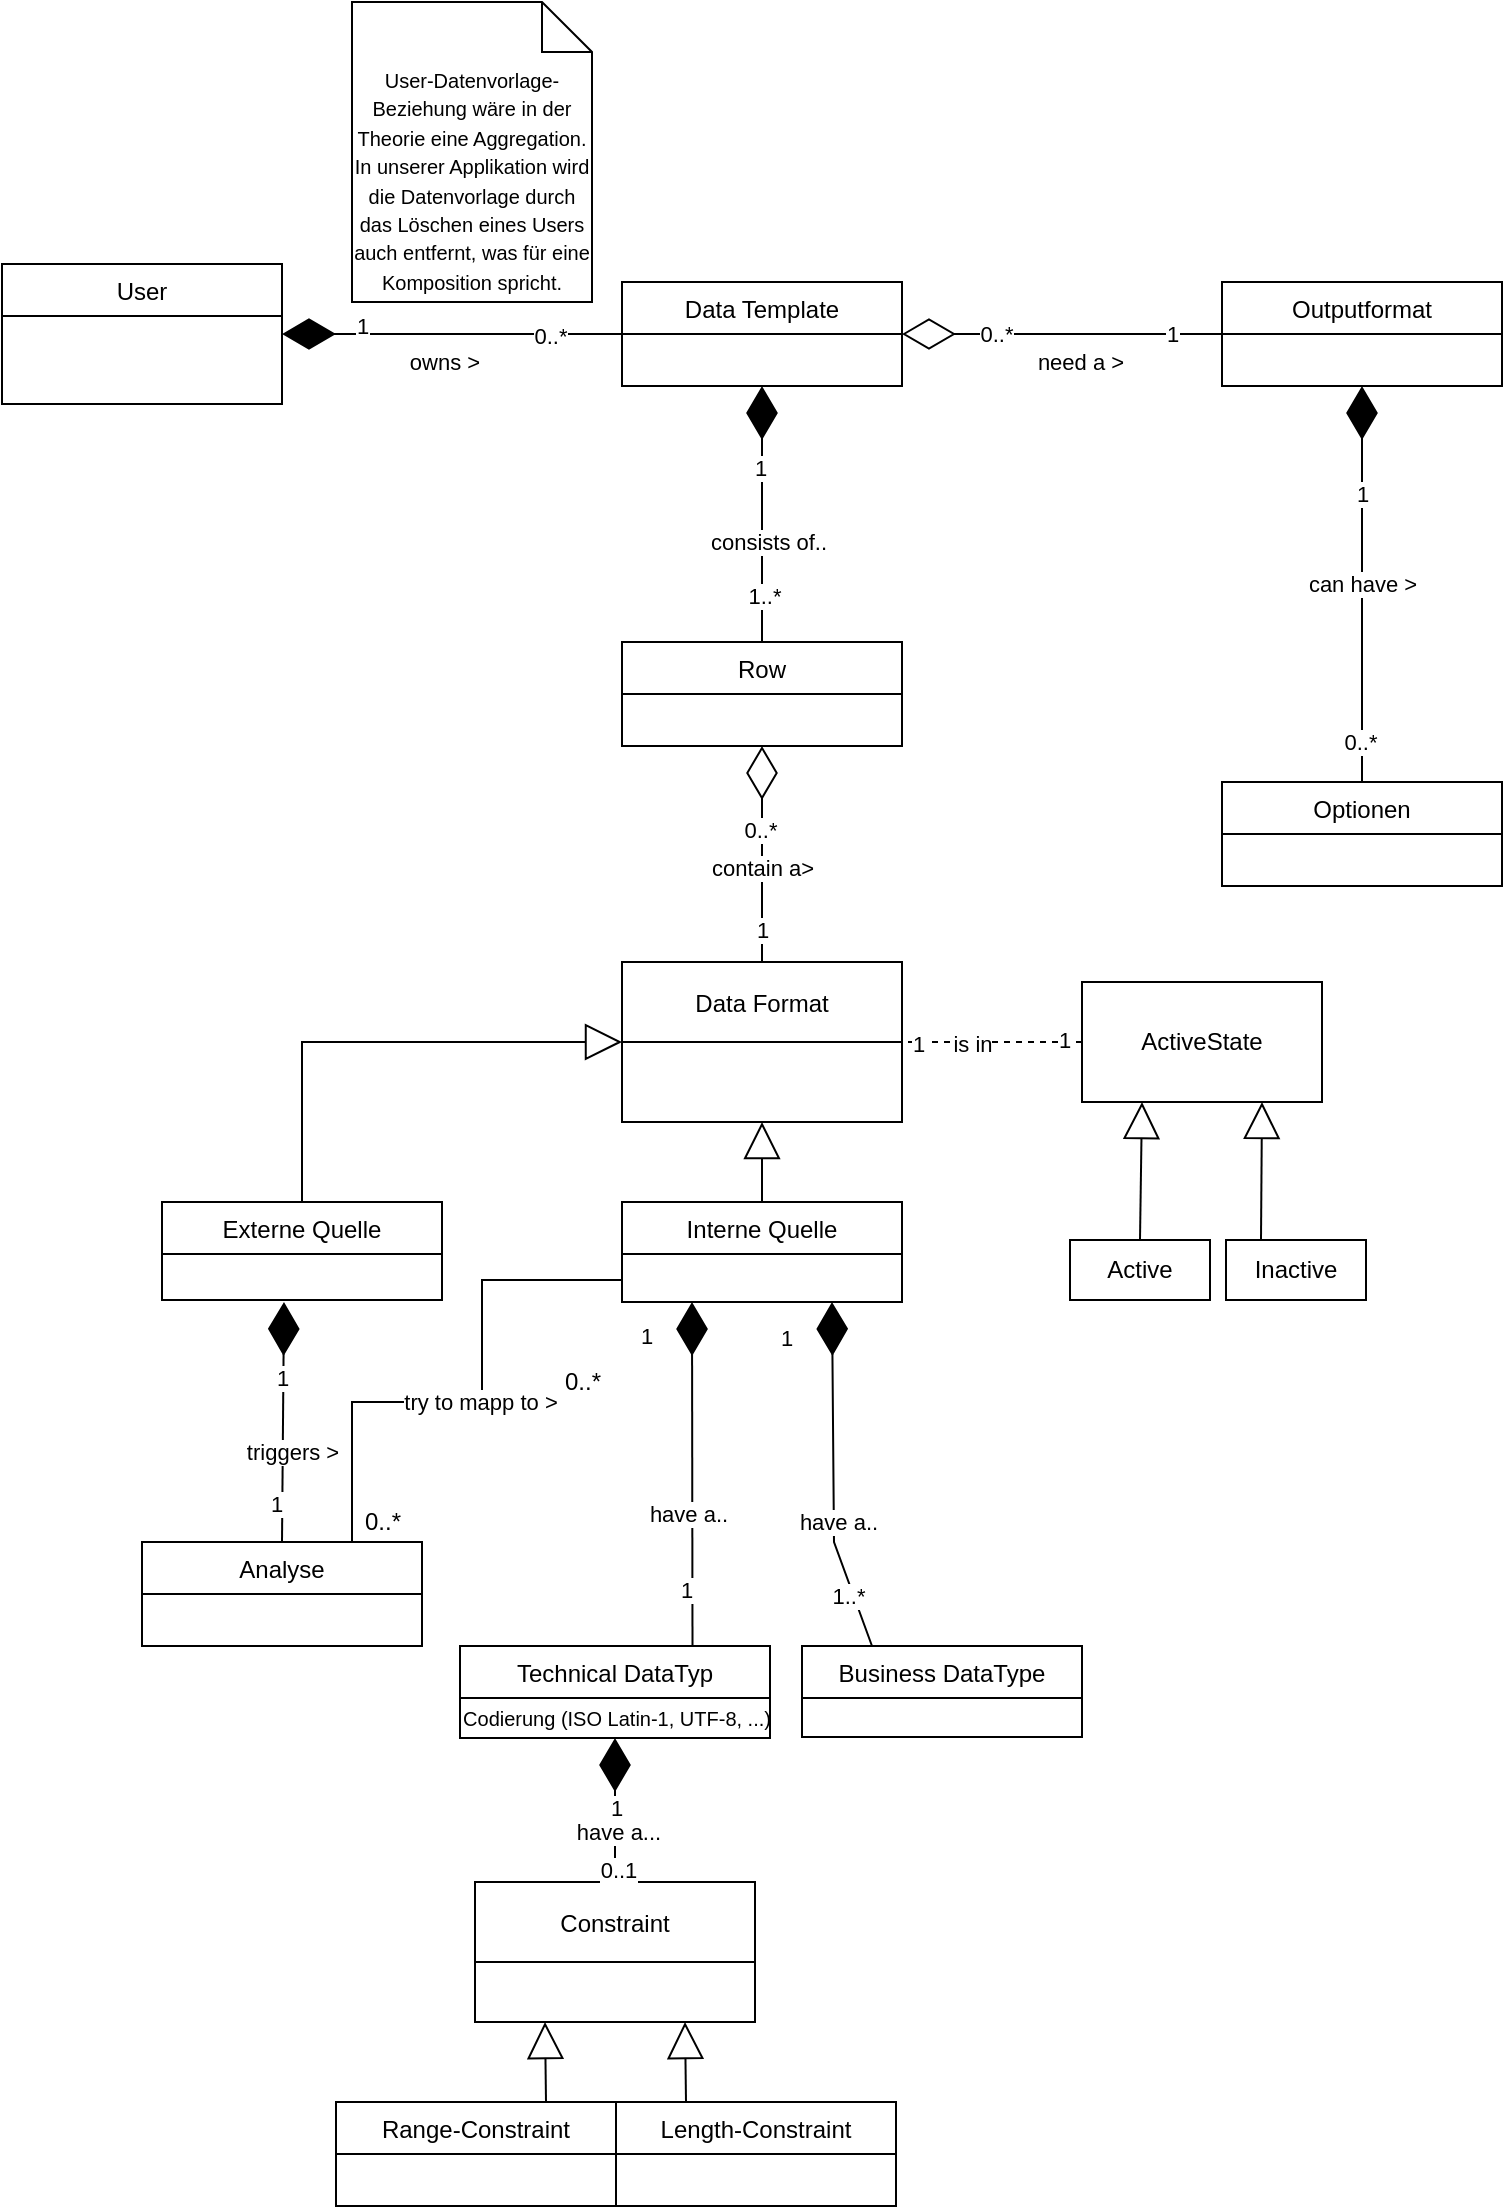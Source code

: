 <mxfile version="17.1.3" type="github">
  <diagram name="Page-1" id="b5b7bab2-c9e2-2cf4-8b2a-24fd1a2a6d21">
    <mxGraphModel dx="1407" dy="1999" grid="1" gridSize="10" guides="1" tooltips="1" connect="1" arrows="1" fold="1" page="1" pageScale="1" pageWidth="827" pageHeight="1169" background="none" math="0" shadow="0">
      <root>
        <mxCell id="0" />
        <mxCell id="1" parent="0" />
        <mxCell id="5kwqAGzHCGocQKJuiB-L-2" value="User" style="swimlane;fontStyle=0;childLayout=stackLayout;horizontal=1;startSize=26;fillColor=none;horizontalStack=0;resizeParent=1;resizeParentMax=0;resizeLast=0;collapsible=1;marginBottom=0;" parent="1" vertex="1">
          <mxGeometry x="90" y="81" width="140" height="70" as="geometry">
            <mxRectangle x="90" y="90" width="60" height="26" as="alternateBounds" />
          </mxGeometry>
        </mxCell>
        <mxCell id="5kwqAGzHCGocQKJuiB-L-10" value="Data Template" style="swimlane;fontStyle=0;childLayout=stackLayout;horizontal=1;startSize=26;fillColor=none;horizontalStack=0;resizeParent=1;resizeParentMax=0;resizeLast=0;collapsible=1;marginBottom=0;" parent="1" vertex="1">
          <mxGeometry x="400" y="90" width="140" height="52" as="geometry" />
        </mxCell>
        <mxCell id="5kwqAGzHCGocQKJuiB-L-11" value="Externe Quelle" style="swimlane;fontStyle=0;childLayout=stackLayout;horizontal=1;startSize=26;fillColor=none;horizontalStack=0;resizeParent=1;resizeParentMax=0;resizeLast=0;collapsible=1;marginBottom=0;" parent="1" vertex="1">
          <mxGeometry x="170" y="550" width="140" height="49" as="geometry" />
        </mxCell>
        <mxCell id="5kwqAGzHCGocQKJuiB-L-12" value="Row" style="swimlane;fontStyle=0;childLayout=stackLayout;horizontal=1;startSize=26;fillColor=none;horizontalStack=0;resizeParent=1;resizeParentMax=0;resizeLast=0;collapsible=1;marginBottom=0;" parent="1" vertex="1">
          <mxGeometry x="400" y="270" width="140" height="52" as="geometry" />
        </mxCell>
        <mxCell id="5kwqAGzHCGocQKJuiB-L-14" value="Interne Quelle" style="swimlane;fontStyle=0;childLayout=stackLayout;horizontal=1;startSize=26;fillColor=none;horizontalStack=0;resizeParent=1;resizeParentMax=0;resizeLast=0;collapsible=1;marginBottom=0;" parent="1" vertex="1">
          <mxGeometry x="400" y="550" width="140" height="50" as="geometry" />
        </mxCell>
        <mxCell id="5kwqAGzHCGocQKJuiB-L-15" value="Technical DataTyp" style="swimlane;fontStyle=0;childLayout=stackLayout;horizontal=1;startSize=26;fillColor=none;horizontalStack=0;resizeParent=1;resizeParentMax=0;resizeLast=0;collapsible=1;marginBottom=0;" parent="1" vertex="1">
          <mxGeometry x="319" y="772" width="155" height="46" as="geometry" />
        </mxCell>
        <mxCell id="5kwqAGzHCGocQKJuiB-L-73" value="Codierung (ISO Latin-1, UTF-8, ...)" style="text;html=1;align=center;verticalAlign=middle;resizable=0;points=[];autosize=1;strokeColor=none;fillColor=none;fontSize=10;" parent="5kwqAGzHCGocQKJuiB-L-15" vertex="1">
          <mxGeometry y="26" width="155" height="20" as="geometry" />
        </mxCell>
        <mxCell id="5kwqAGzHCGocQKJuiB-L-16" value="Business DataType" style="swimlane;fontStyle=0;childLayout=stackLayout;horizontal=1;startSize=26;fillColor=none;horizontalStack=0;resizeParent=1;resizeParentMax=0;resizeLast=0;collapsible=1;marginBottom=0;" parent="1" vertex="1">
          <mxGeometry x="490" y="772" width="140" height="45.5" as="geometry" />
        </mxCell>
        <mxCell id="5kwqAGzHCGocQKJuiB-L-19" value="Outputformat" style="swimlane;fontStyle=0;childLayout=stackLayout;horizontal=1;startSize=26;fillColor=none;horizontalStack=0;resizeParent=1;resizeParentMax=0;resizeLast=0;collapsible=1;marginBottom=0;" parent="1" vertex="1">
          <mxGeometry x="700" y="90" width="140" height="52" as="geometry" />
        </mxCell>
        <mxCell id="5kwqAGzHCGocQKJuiB-L-20" value="Optionen" style="swimlane;fontStyle=0;childLayout=stackLayout;horizontal=1;startSize=26;fillColor=none;horizontalStack=0;resizeParent=1;resizeParentMax=0;resizeLast=0;collapsible=1;marginBottom=0;" parent="1" vertex="1">
          <mxGeometry x="700" y="340" width="140" height="52" as="geometry" />
        </mxCell>
        <mxCell id="5kwqAGzHCGocQKJuiB-L-22" value="" style="endArrow=diamondThin;endFill=1;endSize=24;html=1;rounded=0;entryX=0.75;entryY=1;entryDx=0;entryDy=0;exitX=0.25;exitY=0;exitDx=0;exitDy=0;" parent="1" source="5kwqAGzHCGocQKJuiB-L-16" target="5kwqAGzHCGocQKJuiB-L-14" edge="1">
          <mxGeometry width="160" relative="1" as="geometry">
            <mxPoint x="590" y="677" as="sourcePoint" />
            <mxPoint x="750" y="677" as="targetPoint" />
            <Array as="points">
              <mxPoint x="506" y="720" />
            </Array>
          </mxGeometry>
        </mxCell>
        <mxCell id="5kwqAGzHCGocQKJuiB-L-23" value="1..*" style="edgeLabel;html=1;align=center;verticalAlign=middle;resizable=0;points=[];" parent="5kwqAGzHCGocQKJuiB-L-22" vertex="1" connectable="0">
          <mxGeometry x="-0.675" y="3" relative="1" as="geometry">
            <mxPoint as="offset" />
          </mxGeometry>
        </mxCell>
        <mxCell id="5kwqAGzHCGocQKJuiB-L-24" value="1" style="edgeLabel;html=1;align=center;verticalAlign=middle;resizable=0;points=[];" parent="5kwqAGzHCGocQKJuiB-L-22" vertex="1" connectable="0">
          <mxGeometry x="0.8" y="-1" relative="1" as="geometry">
            <mxPoint x="-24" as="offset" />
          </mxGeometry>
        </mxCell>
        <mxCell id="5McdVCyCTPImFvAT5yMa-20" value="have a.." style="edgeLabel;html=1;align=center;verticalAlign=middle;resizable=0;points=[];" vertex="1" connectable="0" parent="5kwqAGzHCGocQKJuiB-L-22">
          <mxGeometry x="0.115" y="-2" relative="1" as="geometry">
            <mxPoint y="32" as="offset" />
          </mxGeometry>
        </mxCell>
        <mxCell id="5kwqAGzHCGocQKJuiB-L-26" value="" style="endArrow=diamondThin;endFill=1;endSize=24;html=1;rounded=0;exitX=0.75;exitY=0;exitDx=0;exitDy=0;entryX=0.25;entryY=1;entryDx=0;entryDy=0;" parent="1" source="5kwqAGzHCGocQKJuiB-L-15" target="5kwqAGzHCGocQKJuiB-L-14" edge="1">
          <mxGeometry width="160" relative="1" as="geometry">
            <mxPoint x="400" y="737" as="sourcePoint" />
            <mxPoint x="380" y="707" as="targetPoint" />
          </mxGeometry>
        </mxCell>
        <mxCell id="5kwqAGzHCGocQKJuiB-L-27" value="1" style="edgeLabel;html=1;align=center;verticalAlign=middle;resizable=0;points=[];" parent="5kwqAGzHCGocQKJuiB-L-26" vertex="1" connectable="0">
          <mxGeometry x="-0.675" y="3" relative="1" as="geometry">
            <mxPoint as="offset" />
          </mxGeometry>
        </mxCell>
        <mxCell id="5kwqAGzHCGocQKJuiB-L-28" value="1" style="edgeLabel;html=1;align=center;verticalAlign=middle;resizable=0;points=[];" parent="5kwqAGzHCGocQKJuiB-L-26" vertex="1" connectable="0">
          <mxGeometry x="0.8" y="-1" relative="1" as="geometry">
            <mxPoint x="-24" as="offset" />
          </mxGeometry>
        </mxCell>
        <mxCell id="5McdVCyCTPImFvAT5yMa-19" value="have a.." style="edgeLabel;html=1;align=center;verticalAlign=middle;resizable=0;points=[];" vertex="1" connectable="0" parent="5kwqAGzHCGocQKJuiB-L-26">
          <mxGeometry x="-0.233" y="2" relative="1" as="geometry">
            <mxPoint as="offset" />
          </mxGeometry>
        </mxCell>
        <mxCell id="5kwqAGzHCGocQKJuiB-L-29" value="Constraint" style="swimlane;fontStyle=0;childLayout=stackLayout;horizontal=1;startSize=40;fillColor=none;horizontalStack=0;resizeParent=1;resizeParentMax=0;resizeLast=0;collapsible=1;marginBottom=0;" parent="1" vertex="1">
          <mxGeometry x="326.5" y="890" width="140" height="70" as="geometry" />
        </mxCell>
        <mxCell id="5kwqAGzHCGocQKJuiB-L-30" value="" style="endArrow=diamondThin;endFill=1;endSize=24;html=1;rounded=0;entryX=0.5;entryY=1;entryDx=0;entryDy=0;exitX=0.5;exitY=0;exitDx=0;exitDy=0;" parent="1" source="5kwqAGzHCGocQKJuiB-L-29" target="5kwqAGzHCGocQKJuiB-L-15" edge="1">
          <mxGeometry width="160" relative="1" as="geometry">
            <mxPoint x="159" y="857" as="sourcePoint" />
            <mxPoint x="319" y="857" as="targetPoint" />
          </mxGeometry>
        </mxCell>
        <mxCell id="5kwqAGzHCGocQKJuiB-L-31" value="0..1" style="edgeLabel;html=1;align=center;verticalAlign=middle;resizable=0;points=[];" parent="5kwqAGzHCGocQKJuiB-L-30" vertex="1" connectable="0">
          <mxGeometry x="-0.823" y="-1" relative="1" as="geometry">
            <mxPoint as="offset" />
          </mxGeometry>
        </mxCell>
        <mxCell id="5kwqAGzHCGocQKJuiB-L-32" value="1" style="edgeLabel;html=1;align=center;verticalAlign=middle;resizable=0;points=[];" parent="5kwqAGzHCGocQKJuiB-L-30" vertex="1" connectable="0">
          <mxGeometry x="0.47" relative="1" as="geometry">
            <mxPoint y="16" as="offset" />
          </mxGeometry>
        </mxCell>
        <mxCell id="5McdVCyCTPImFvAT5yMa-18" value="have a..." style="edgeLabel;html=1;align=center;verticalAlign=middle;resizable=0;points=[];" vertex="1" connectable="0" parent="5kwqAGzHCGocQKJuiB-L-30">
          <mxGeometry x="-0.451" y="-1" relative="1" as="geometry">
            <mxPoint y="-5" as="offset" />
          </mxGeometry>
        </mxCell>
        <mxCell id="5kwqAGzHCGocQKJuiB-L-33" value="Range-Constraint" style="swimlane;fontStyle=0;childLayout=stackLayout;horizontal=1;startSize=26;fillColor=none;horizontalStack=0;resizeParent=1;resizeParentMax=0;resizeLast=0;collapsible=1;marginBottom=0;" parent="1" vertex="1">
          <mxGeometry x="257" y="1000" width="140" height="52" as="geometry" />
        </mxCell>
        <mxCell id="5kwqAGzHCGocQKJuiB-L-34" value="Length-Constraint" style="swimlane;fontStyle=0;childLayout=stackLayout;horizontal=1;startSize=26;fillColor=none;horizontalStack=0;resizeParent=1;resizeParentMax=0;resizeLast=0;collapsible=1;marginBottom=0;" parent="1" vertex="1">
          <mxGeometry x="397" y="1000" width="140" height="52" as="geometry" />
        </mxCell>
        <mxCell id="5kwqAGzHCGocQKJuiB-L-35" value="" style="endArrow=block;endSize=16;endFill=0;html=1;rounded=0;exitX=0.75;exitY=0;exitDx=0;exitDy=0;entryX=0.25;entryY=1;entryDx=0;entryDy=0;" parent="1" source="5kwqAGzHCGocQKJuiB-L-33" target="5kwqAGzHCGocQKJuiB-L-29" edge="1">
          <mxGeometry width="160" relative="1" as="geometry">
            <mxPoint x="250" y="1087" as="sourcePoint" />
            <mxPoint x="410" y="1087" as="targetPoint" />
          </mxGeometry>
        </mxCell>
        <mxCell id="5kwqAGzHCGocQKJuiB-L-36" value="" style="endArrow=block;endSize=16;endFill=0;html=1;rounded=0;exitX=0.25;exitY=0;exitDx=0;exitDy=0;entryX=0.75;entryY=1;entryDx=0;entryDy=0;" parent="1" source="5kwqAGzHCGocQKJuiB-L-34" edge="1" target="5kwqAGzHCGocQKJuiB-L-29">
          <mxGeometry width="160" relative="1" as="geometry">
            <mxPoint x="330" y="1117" as="sourcePoint" />
            <mxPoint x="424" y="1027" as="targetPoint" />
          </mxGeometry>
        </mxCell>
        <mxCell id="5kwqAGzHCGocQKJuiB-L-40" value="Data Format" style="swimlane;fontStyle=0;childLayout=stackLayout;horizontal=1;startSize=40;fillColor=none;horizontalStack=0;resizeParent=1;resizeParentMax=0;resizeLast=0;collapsible=1;marginBottom=0;" parent="1" vertex="1">
          <mxGeometry x="400" y="430" width="140" height="80" as="geometry" />
        </mxCell>
        <mxCell id="5kwqAGzHCGocQKJuiB-L-41" value="" style="endArrow=block;endSize=16;endFill=0;html=1;rounded=0;entryX=0.5;entryY=1;entryDx=0;entryDy=0;exitX=0.5;exitY=0;exitDx=0;exitDy=0;" parent="1" source="5kwqAGzHCGocQKJuiB-L-14" target="5kwqAGzHCGocQKJuiB-L-40" edge="1">
          <mxGeometry width="160" relative="1" as="geometry">
            <mxPoint x="150" y="580" as="sourcePoint" />
            <mxPoint x="310" y="580" as="targetPoint" />
          </mxGeometry>
        </mxCell>
        <mxCell id="5kwqAGzHCGocQKJuiB-L-42" value="" style="endArrow=block;endSize=16;endFill=0;html=1;rounded=0;exitX=0.5;exitY=0;exitDx=0;exitDy=0;entryX=0;entryY=0.5;entryDx=0;entryDy=0;" parent="1" source="5kwqAGzHCGocQKJuiB-L-11" target="5kwqAGzHCGocQKJuiB-L-40" edge="1">
          <mxGeometry width="160" relative="1" as="geometry">
            <mxPoint x="230" y="490" as="sourcePoint" />
            <mxPoint x="390" y="490" as="targetPoint" />
            <Array as="points">
              <mxPoint x="240" y="470" />
            </Array>
          </mxGeometry>
        </mxCell>
        <mxCell id="5kwqAGzHCGocQKJuiB-L-43" value="Analyse" style="swimlane;fontStyle=0;childLayout=stackLayout;horizontal=1;startSize=26;fillColor=none;horizontalStack=0;resizeParent=1;resizeParentMax=0;resizeLast=0;collapsible=1;marginBottom=0;" parent="1" vertex="1">
          <mxGeometry x="160" y="720" width="140" height="52" as="geometry" />
        </mxCell>
        <mxCell id="5kwqAGzHCGocQKJuiB-L-44" value="" style="endArrow=diamondThin;endFill=1;endSize=24;html=1;rounded=0;exitX=0.5;exitY=0;exitDx=0;exitDy=0;" parent="1" source="5kwqAGzHCGocQKJuiB-L-43" edge="1">
          <mxGeometry width="160" relative="1" as="geometry">
            <mxPoint x="220" y="712" as="sourcePoint" />
            <mxPoint x="231" y="600" as="targetPoint" />
          </mxGeometry>
        </mxCell>
        <mxCell id="5kwqAGzHCGocQKJuiB-L-45" value="1" style="edgeLabel;html=1;align=center;verticalAlign=middle;resizable=0;points=[];" parent="5kwqAGzHCGocQKJuiB-L-44" vertex="1" connectable="0">
          <mxGeometry x="-0.675" y="3" relative="1" as="geometry">
            <mxPoint as="offset" />
          </mxGeometry>
        </mxCell>
        <mxCell id="5kwqAGzHCGocQKJuiB-L-46" value="1" style="edgeLabel;html=1;align=center;verticalAlign=middle;resizable=0;points=[];" parent="5kwqAGzHCGocQKJuiB-L-44" vertex="1" connectable="0">
          <mxGeometry x="0.8" y="-1" relative="1" as="geometry">
            <mxPoint x="-2" y="26" as="offset" />
          </mxGeometry>
        </mxCell>
        <mxCell id="5McdVCyCTPImFvAT5yMa-23" value="triggers &amp;gt;" style="edgeLabel;html=1;align=center;verticalAlign=middle;resizable=0;points=[];" vertex="1" connectable="0" parent="5kwqAGzHCGocQKJuiB-L-44">
          <mxGeometry x="-0.249" y="-4" relative="1" as="geometry">
            <mxPoint as="offset" />
          </mxGeometry>
        </mxCell>
        <mxCell id="5kwqAGzHCGocQKJuiB-L-48" value="try to mapp to &amp;gt;" style="endArrow=none;html=1;edgeStyle=orthogonalEdgeStyle;rounded=0;entryX=0.75;entryY=0;entryDx=0;entryDy=0;exitX=0;exitY=0.75;exitDx=0;exitDy=0;" parent="1" source="5kwqAGzHCGocQKJuiB-L-14" target="5kwqAGzHCGocQKJuiB-L-43" edge="1">
          <mxGeometry relative="1" as="geometry">
            <mxPoint x="353.5" y="570" as="sourcePoint" />
            <mxPoint x="353.5" y="740" as="targetPoint" />
            <Array as="points">
              <mxPoint x="330" y="589" />
              <mxPoint x="330" y="650" />
              <mxPoint x="265" y="650" />
            </Array>
          </mxGeometry>
        </mxCell>
        <mxCell id="5kwqAGzHCGocQKJuiB-L-51" value="0..*" style="text;html=1;align=center;verticalAlign=middle;resizable=0;points=[];autosize=1;strokeColor=none;fillColor=none;" parent="1" vertex="1">
          <mxGeometry x="365" y="630" width="30" height="20" as="geometry" />
        </mxCell>
        <mxCell id="5kwqAGzHCGocQKJuiB-L-52" value="0..*" style="text;html=1;align=center;verticalAlign=middle;resizable=0;points=[];autosize=1;strokeColor=none;fillColor=none;" parent="1" vertex="1">
          <mxGeometry x="265" y="700" width="30" height="20" as="geometry" />
        </mxCell>
        <mxCell id="5kwqAGzHCGocQKJuiB-L-53" value="" style="endArrow=diamondThin;endFill=1;endSize=24;html=1;rounded=0;entryX=0.5;entryY=1;entryDx=0;entryDy=0;exitX=0.5;exitY=0;exitDx=0;exitDy=0;" parent="1" source="5kwqAGzHCGocQKJuiB-L-12" target="5kwqAGzHCGocQKJuiB-L-10" edge="1">
          <mxGeometry width="160" relative="1" as="geometry">
            <mxPoint x="290" y="190" as="sourcePoint" />
            <mxPoint x="450" y="190" as="targetPoint" />
          </mxGeometry>
        </mxCell>
        <mxCell id="5kwqAGzHCGocQKJuiB-L-54" value="1..*" style="edgeLabel;html=1;align=center;verticalAlign=middle;resizable=0;points=[];" parent="5kwqAGzHCGocQKJuiB-L-53" vertex="1" connectable="0">
          <mxGeometry x="-0.631" y="-1" relative="1" as="geometry">
            <mxPoint as="offset" />
          </mxGeometry>
        </mxCell>
        <mxCell id="5kwqAGzHCGocQKJuiB-L-55" value="1" style="edgeLabel;html=1;align=center;verticalAlign=middle;resizable=0;points=[];" parent="5kwqAGzHCGocQKJuiB-L-53" vertex="1" connectable="0">
          <mxGeometry x="0.366" y="1" relative="1" as="geometry">
            <mxPoint as="offset" />
          </mxGeometry>
        </mxCell>
        <mxCell id="5McdVCyCTPImFvAT5yMa-1" value="consists of.." style="edgeLabel;html=1;align=center;verticalAlign=middle;resizable=0;points=[];" vertex="1" connectable="0" parent="5kwqAGzHCGocQKJuiB-L-53">
          <mxGeometry x="-0.211" y="-3" relative="1" as="geometry">
            <mxPoint as="offset" />
          </mxGeometry>
        </mxCell>
        <mxCell id="5kwqAGzHCGocQKJuiB-L-56" value="" style="endArrow=diamondThin;endFill=0;endSize=24;html=1;rounded=0;entryX=0.5;entryY=1;entryDx=0;entryDy=0;exitX=0.5;exitY=0;exitDx=0;exitDy=0;" parent="1" source="5kwqAGzHCGocQKJuiB-L-40" target="5kwqAGzHCGocQKJuiB-L-12" edge="1">
          <mxGeometry width="160" relative="1" as="geometry">
            <mxPoint x="190" y="360" as="sourcePoint" />
            <mxPoint x="350" y="360" as="targetPoint" />
          </mxGeometry>
        </mxCell>
        <mxCell id="5kwqAGzHCGocQKJuiB-L-57" value="1" style="edgeLabel;html=1;align=center;verticalAlign=middle;resizable=0;points=[];" parent="5kwqAGzHCGocQKJuiB-L-56" vertex="1" connectable="0">
          <mxGeometry x="-0.682" relative="1" as="geometry">
            <mxPoint y="1" as="offset" />
          </mxGeometry>
        </mxCell>
        <mxCell id="5kwqAGzHCGocQKJuiB-L-58" value="0..*" style="edgeLabel;html=1;align=center;verticalAlign=middle;resizable=0;points=[];" parent="5kwqAGzHCGocQKJuiB-L-56" vertex="1" connectable="0">
          <mxGeometry x="0.254" y="1" relative="1" as="geometry">
            <mxPoint y="1" as="offset" />
          </mxGeometry>
        </mxCell>
        <mxCell id="5McdVCyCTPImFvAT5yMa-3" value="contain a&amp;gt;" style="edgeLabel;html=1;align=center;verticalAlign=middle;resizable=0;points=[];" vertex="1" connectable="0" parent="5kwqAGzHCGocQKJuiB-L-56">
          <mxGeometry x="-0.119" relative="1" as="geometry">
            <mxPoint as="offset" />
          </mxGeometry>
        </mxCell>
        <mxCell id="5kwqAGzHCGocQKJuiB-L-59" value="need a &amp;gt;" style="endArrow=diamondThin;endFill=0;endSize=24;html=1;rounded=0;exitX=0;exitY=0.5;exitDx=0;exitDy=0;entryX=1;entryY=0.5;entryDx=0;entryDy=0;" parent="1" source="5kwqAGzHCGocQKJuiB-L-19" target="5kwqAGzHCGocQKJuiB-L-10" edge="1">
          <mxGeometry x="-0.125" y="14" width="160" relative="1" as="geometry">
            <mxPoint x="550" y="180" as="sourcePoint" />
            <mxPoint x="560" y="120" as="targetPoint" />
            <mxPoint x="-1" as="offset" />
          </mxGeometry>
        </mxCell>
        <mxCell id="5kwqAGzHCGocQKJuiB-L-60" value="1" style="edgeLabel;html=1;align=center;verticalAlign=middle;resizable=0;points=[];" parent="5kwqAGzHCGocQKJuiB-L-59" vertex="1" connectable="0">
          <mxGeometry x="-0.683" relative="1" as="geometry">
            <mxPoint as="offset" />
          </mxGeometry>
        </mxCell>
        <mxCell id="5kwqAGzHCGocQKJuiB-L-61" value="0..*" style="edgeLabel;html=1;align=center;verticalAlign=middle;resizable=0;points=[];" parent="5kwqAGzHCGocQKJuiB-L-59" vertex="1" connectable="0">
          <mxGeometry x="0.419" relative="1" as="geometry">
            <mxPoint as="offset" />
          </mxGeometry>
        </mxCell>
        <mxCell id="5kwqAGzHCGocQKJuiB-L-62" value="can have &amp;gt;" style="endArrow=diamondThin;endFill=1;endSize=24;html=1;rounded=0;entryX=0.5;entryY=1;entryDx=0;entryDy=0;exitX=0.5;exitY=0;exitDx=0;exitDy=0;" parent="1" source="5kwqAGzHCGocQKJuiB-L-20" target="5kwqAGzHCGocQKJuiB-L-19" edge="1">
          <mxGeometry width="160" relative="1" as="geometry">
            <mxPoint x="650" y="220" as="sourcePoint" />
            <mxPoint x="810" y="220" as="targetPoint" />
          </mxGeometry>
        </mxCell>
        <mxCell id="5kwqAGzHCGocQKJuiB-L-63" value="0..*" style="edgeLabel;html=1;align=center;verticalAlign=middle;resizable=0;points=[];" parent="5kwqAGzHCGocQKJuiB-L-62" vertex="1" connectable="0">
          <mxGeometry x="-0.797" y="1" relative="1" as="geometry">
            <mxPoint as="offset" />
          </mxGeometry>
        </mxCell>
        <mxCell id="5kwqAGzHCGocQKJuiB-L-64" value="1" style="edgeLabel;html=1;align=center;verticalAlign=middle;resizable=0;points=[];" parent="5kwqAGzHCGocQKJuiB-L-62" vertex="1" connectable="0">
          <mxGeometry x="0.453" relative="1" as="geometry">
            <mxPoint as="offset" />
          </mxGeometry>
        </mxCell>
        <mxCell id="5kwqAGzHCGocQKJuiB-L-66" value="" style="endArrow=diamondThin;endFill=1;endSize=24;html=1;rounded=0;entryX=1;entryY=0.5;entryDx=0;entryDy=0;exitX=0;exitY=0.5;exitDx=0;exitDy=0;" parent="1" source="5kwqAGzHCGocQKJuiB-L-10" target="5kwqAGzHCGocQKJuiB-L-2" edge="1">
          <mxGeometry width="160" relative="1" as="geometry">
            <mxPoint x="190" y="220" as="sourcePoint" />
            <mxPoint x="350" y="220" as="targetPoint" />
          </mxGeometry>
        </mxCell>
        <mxCell id="5kwqAGzHCGocQKJuiB-L-67" value="1" style="edgeLabel;html=1;align=center;verticalAlign=middle;resizable=0;points=[];" parent="5kwqAGzHCGocQKJuiB-L-66" vertex="1" connectable="0">
          <mxGeometry x="0.532" y="-4" relative="1" as="geometry">
            <mxPoint as="offset" />
          </mxGeometry>
        </mxCell>
        <mxCell id="5kwqAGzHCGocQKJuiB-L-68" value="0..*" style="edgeLabel;html=1;align=center;verticalAlign=middle;resizable=0;points=[];" parent="5kwqAGzHCGocQKJuiB-L-66" vertex="1" connectable="0">
          <mxGeometry x="-0.57" y="1" relative="1" as="geometry">
            <mxPoint as="offset" />
          </mxGeometry>
        </mxCell>
        <mxCell id="5McdVCyCTPImFvAT5yMa-21" value="owns &amp;gt;" style="edgeLabel;html=1;align=center;verticalAlign=middle;resizable=0;points=[];" vertex="1" connectable="0" parent="5kwqAGzHCGocQKJuiB-L-66">
          <mxGeometry x="0.148" relative="1" as="geometry">
            <mxPoint x="8" y="14" as="offset" />
          </mxGeometry>
        </mxCell>
        <mxCell id="5kwqAGzHCGocQKJuiB-L-72" value="&lt;font style=&quot;font-size: 10px&quot;&gt;User-Datenvorlage-Beziehung wäre in der Theorie eine Aggregation. In unserer Applikation wird die Datenvorlage durch das Löschen eines Users auch entfernt, was für eine Komposition spricht.&lt;/font&gt;" style="shape=note2;boundedLbl=1;whiteSpace=wrap;html=1;size=25;verticalAlign=top;align=center;" parent="1" vertex="1">
          <mxGeometry x="265" y="-50" width="120" height="150" as="geometry" />
        </mxCell>
        <mxCell id="5McdVCyCTPImFvAT5yMa-6" value="ActiveState" style="whiteSpace=wrap;html=1;fillColor=none;fontStyle=0;startSize=40;" vertex="1" parent="1">
          <mxGeometry x="630" y="440" width="120" height="60" as="geometry" />
        </mxCell>
        <mxCell id="5McdVCyCTPImFvAT5yMa-8" value="" style="endArrow=none;html=1;rounded=0;entryX=1;entryY=0.5;entryDx=0;entryDy=0;exitX=0;exitY=0.5;exitDx=0;exitDy=0;dashed=1;" edge="1" parent="1" source="5McdVCyCTPImFvAT5yMa-6" target="5kwqAGzHCGocQKJuiB-L-40">
          <mxGeometry width="50" height="50" relative="1" as="geometry">
            <mxPoint x="590" y="600" as="sourcePoint" />
            <mxPoint x="640" y="550" as="targetPoint" />
          </mxGeometry>
        </mxCell>
        <mxCell id="5McdVCyCTPImFvAT5yMa-9" value="is in" style="edgeLabel;html=1;align=center;verticalAlign=middle;resizable=0;points=[];" vertex="1" connectable="0" parent="5McdVCyCTPImFvAT5yMa-8">
          <mxGeometry x="0.23" y="1" relative="1" as="geometry">
            <mxPoint as="offset" />
          </mxGeometry>
        </mxCell>
        <mxCell id="5McdVCyCTPImFvAT5yMa-16" value="1" style="edgeLabel;html=1;align=center;verticalAlign=middle;resizable=0;points=[];" vertex="1" connectable="0" parent="5McdVCyCTPImFvAT5yMa-8">
          <mxGeometry x="-0.802" y="-1" relative="1" as="geometry">
            <mxPoint as="offset" />
          </mxGeometry>
        </mxCell>
        <mxCell id="5McdVCyCTPImFvAT5yMa-17" value="1" style="edgeLabel;html=1;align=center;verticalAlign=middle;resizable=0;points=[];" vertex="1" connectable="0" parent="5McdVCyCTPImFvAT5yMa-8">
          <mxGeometry x="0.837" y="1" relative="1" as="geometry">
            <mxPoint as="offset" />
          </mxGeometry>
        </mxCell>
        <mxCell id="5McdVCyCTPImFvAT5yMa-12" value="Active" style="whiteSpace=wrap;html=1;fillColor=none;fontStyle=0;startSize=40;" vertex="1" parent="1">
          <mxGeometry x="624" y="569" width="70" height="30" as="geometry" />
        </mxCell>
        <mxCell id="5McdVCyCTPImFvAT5yMa-13" value="" style="endArrow=block;endSize=16;endFill=0;html=1;rounded=0;entryX=0.25;entryY=1;entryDx=0;entryDy=0;exitX=0.5;exitY=0;exitDx=0;exitDy=0;" edge="1" parent="1" source="5McdVCyCTPImFvAT5yMa-12" target="5McdVCyCTPImFvAT5yMa-6">
          <mxGeometry width="160" relative="1" as="geometry">
            <mxPoint x="550" y="560" as="sourcePoint" />
            <mxPoint x="710" y="560" as="targetPoint" />
          </mxGeometry>
        </mxCell>
        <mxCell id="5McdVCyCTPImFvAT5yMa-14" value="" style="endArrow=block;endSize=16;endFill=0;html=1;rounded=0;exitX=0.25;exitY=0;exitDx=0;exitDy=0;entryX=0.75;entryY=1;entryDx=0;entryDy=0;" edge="1" parent="1" source="5McdVCyCTPImFvAT5yMa-15" target="5McdVCyCTPImFvAT5yMa-6">
          <mxGeometry width="160" relative="1" as="geometry">
            <mxPoint x="720" y="560" as="sourcePoint" />
            <mxPoint x="730" y="520" as="targetPoint" />
          </mxGeometry>
        </mxCell>
        <mxCell id="5McdVCyCTPImFvAT5yMa-15" value="Inactive" style="whiteSpace=wrap;html=1;fillColor=none;fontStyle=0;startSize=40;" vertex="1" parent="1">
          <mxGeometry x="702" y="569" width="70" height="30" as="geometry" />
        </mxCell>
      </root>
    </mxGraphModel>
  </diagram>
</mxfile>

